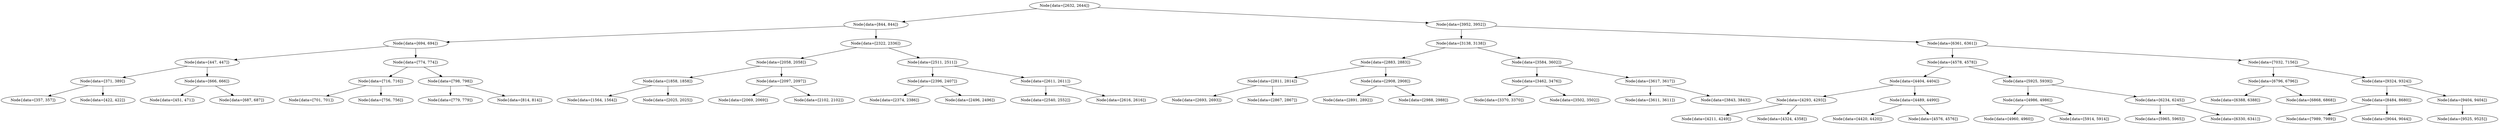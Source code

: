 digraph G{
598049166 [label="Node{data=[2632, 2644]}"]
598049166 -> 1192603187
1192603187 [label="Node{data=[844, 844]}"]
1192603187 -> 167550865
167550865 [label="Node{data=[694, 694]}"]
167550865 -> 531373404
531373404 [label="Node{data=[447, 447]}"]
531373404 -> 277497558
277497558 [label="Node{data=[371, 389]}"]
277497558 -> 2055472834
2055472834 [label="Node{data=[357, 357]}"]
277497558 -> 392760852
392760852 [label="Node{data=[422, 422]}"]
531373404 -> 1750120280
1750120280 [label="Node{data=[666, 666]}"]
1750120280 -> 707719282
707719282 [label="Node{data=[451, 471]}"]
1750120280 -> 1883652579
1883652579 [label="Node{data=[687, 687]}"]
167550865 -> 788592721
788592721 [label="Node{data=[774, 774]}"]
788592721 -> 1107779742
1107779742 [label="Node{data=[716, 716]}"]
1107779742 -> 527939020
527939020 [label="Node{data=[701, 701]}"]
1107779742 -> 1568450200
1568450200 [label="Node{data=[756, 756]}"]
788592721 -> 1972772630
1972772630 [label="Node{data=[798, 798]}"]
1972772630 -> 208437930
208437930 [label="Node{data=[779, 779]}"]
1972772630 -> 773300030
773300030 [label="Node{data=[814, 814]}"]
1192603187 -> 384283650
384283650 [label="Node{data=[2322, 2336]}"]
384283650 -> 1397516135
1397516135 [label="Node{data=[2058, 2058]}"]
1397516135 -> 1004390006
1004390006 [label="Node{data=[1858, 1858]}"]
1004390006 -> 698437724
698437724 [label="Node{data=[1564, 1564]}"]
1004390006 -> 38647502
38647502 [label="Node{data=[2025, 2025]}"]
1397516135 -> 839552703
839552703 [label="Node{data=[2097, 2097]}"]
839552703 -> 1739653374
1739653374 [label="Node{data=[2069, 2069]}"]
839552703 -> 1152487396
1152487396 [label="Node{data=[2102, 2102]}"]
384283650 -> 732277370
732277370 [label="Node{data=[2511, 2511]}"]
732277370 -> 1295820487
1295820487 [label="Node{data=[2396, 2407]}"]
1295820487 -> 585496942
585496942 [label="Node{data=[2374, 2386]}"]
1295820487 -> 1784908921
1784908921 [label="Node{data=[2496, 2496]}"]
732277370 -> 1821580597
1821580597 [label="Node{data=[2611, 2611]}"]
1821580597 -> 1152488702
1152488702 [label="Node{data=[2540, 2552]}"]
1821580597 -> 1225927567
1225927567 [label="Node{data=[2616, 2616]}"]
598049166 -> 1071933072
1071933072 [label="Node{data=[3952, 3952]}"]
1071933072 -> 1273675500
1273675500 [label="Node{data=[3138, 3138]}"]
1273675500 -> 62182667
62182667 [label="Node{data=[2883, 2883]}"]
62182667 -> 1529010337
1529010337 [label="Node{data=[2811, 2814]}"]
1529010337 -> 1198450099
1198450099 [label="Node{data=[2693, 2693]}"]
1529010337 -> 1508720236
1508720236 [label="Node{data=[2867, 2867]}"]
62182667 -> 2094310615
2094310615 [label="Node{data=[2908, 2908]}"]
2094310615 -> 830381116
830381116 [label="Node{data=[2891, 2892]}"]
2094310615 -> 26059997
26059997 [label="Node{data=[2988, 2988]}"]
1273675500 -> 832828638
832828638 [label="Node{data=[3584, 3602]}"]
832828638 -> 1753746465
1753746465 [label="Node{data=[3462, 3476]}"]
1753746465 -> 768795248
768795248 [label="Node{data=[3370, 3370]}"]
1753746465 -> 1100288091
1100288091 [label="Node{data=[3502, 3502]}"]
832828638 -> 1866340787
1866340787 [label="Node{data=[3617, 3617]}"]
1866340787 -> 1207953777
1207953777 [label="Node{data=[3611, 3611]}"]
1866340787 -> 2097435292
2097435292 [label="Node{data=[3843, 3843]}"]
1071933072 -> 351965871
351965871 [label="Node{data=[6361, 6361]}"]
351965871 -> 186049026
186049026 [label="Node{data=[4578, 4578]}"]
186049026 -> 865744496
865744496 [label="Node{data=[4404, 4404]}"]
865744496 -> 1825903149
1825903149 [label="Node{data=[4293, 4293]}"]
1825903149 -> 746228466
746228466 [label="Node{data=[4211, 4249]}"]
1825903149 -> 281049997
281049997 [label="Node{data=[4324, 4358]}"]
865744496 -> 1913386579
1913386579 [label="Node{data=[4489, 4499]}"]
1913386579 -> 906741317
906741317 [label="Node{data=[4420, 4420]}"]
1913386579 -> 1323235180
1323235180 [label="Node{data=[4576, 4576]}"]
186049026 -> 1565647145
1565647145 [label="Node{data=[5925, 5939]}"]
1565647145 -> 1891974590
1891974590 [label="Node{data=[4986, 4986]}"]
1891974590 -> 412410893
412410893 [label="Node{data=[4960, 4960]}"]
1891974590 -> 566760932
566760932 [label="Node{data=[5914, 5914]}"]
1565647145 -> 1933762653
1933762653 [label="Node{data=[6234, 6245]}"]
1933762653 -> 707992390
707992390 [label="Node{data=[5965, 5965]}"]
1933762653 -> 356005505
356005505 [label="Node{data=[6330, 6341]}"]
351965871 -> 1950246647
1950246647 [label="Node{data=[7032, 7156]}"]
1950246647 -> 278536229
278536229 [label="Node{data=[6796, 6796]}"]
278536229 -> 574746715
574746715 [label="Node{data=[6388, 6388]}"]
278536229 -> 1981372076
1981372076 [label="Node{data=[6868, 6868]}"]
1950246647 -> 1905758022
1905758022 [label="Node{data=[9324, 9324]}"]
1905758022 -> 810353241
810353241 [label="Node{data=[8484, 8680]}"]
810353241 -> 488898339
488898339 [label="Node{data=[7989, 7989]}"]
810353241 -> 557016605
557016605 [label="Node{data=[9044, 9044]}"]
1905758022 -> 1821581506
1821581506 [label="Node{data=[9404, 9404]}"]
1821581506 -> 873769155
873769155 [label="Node{data=[9525, 9525]}"]
}